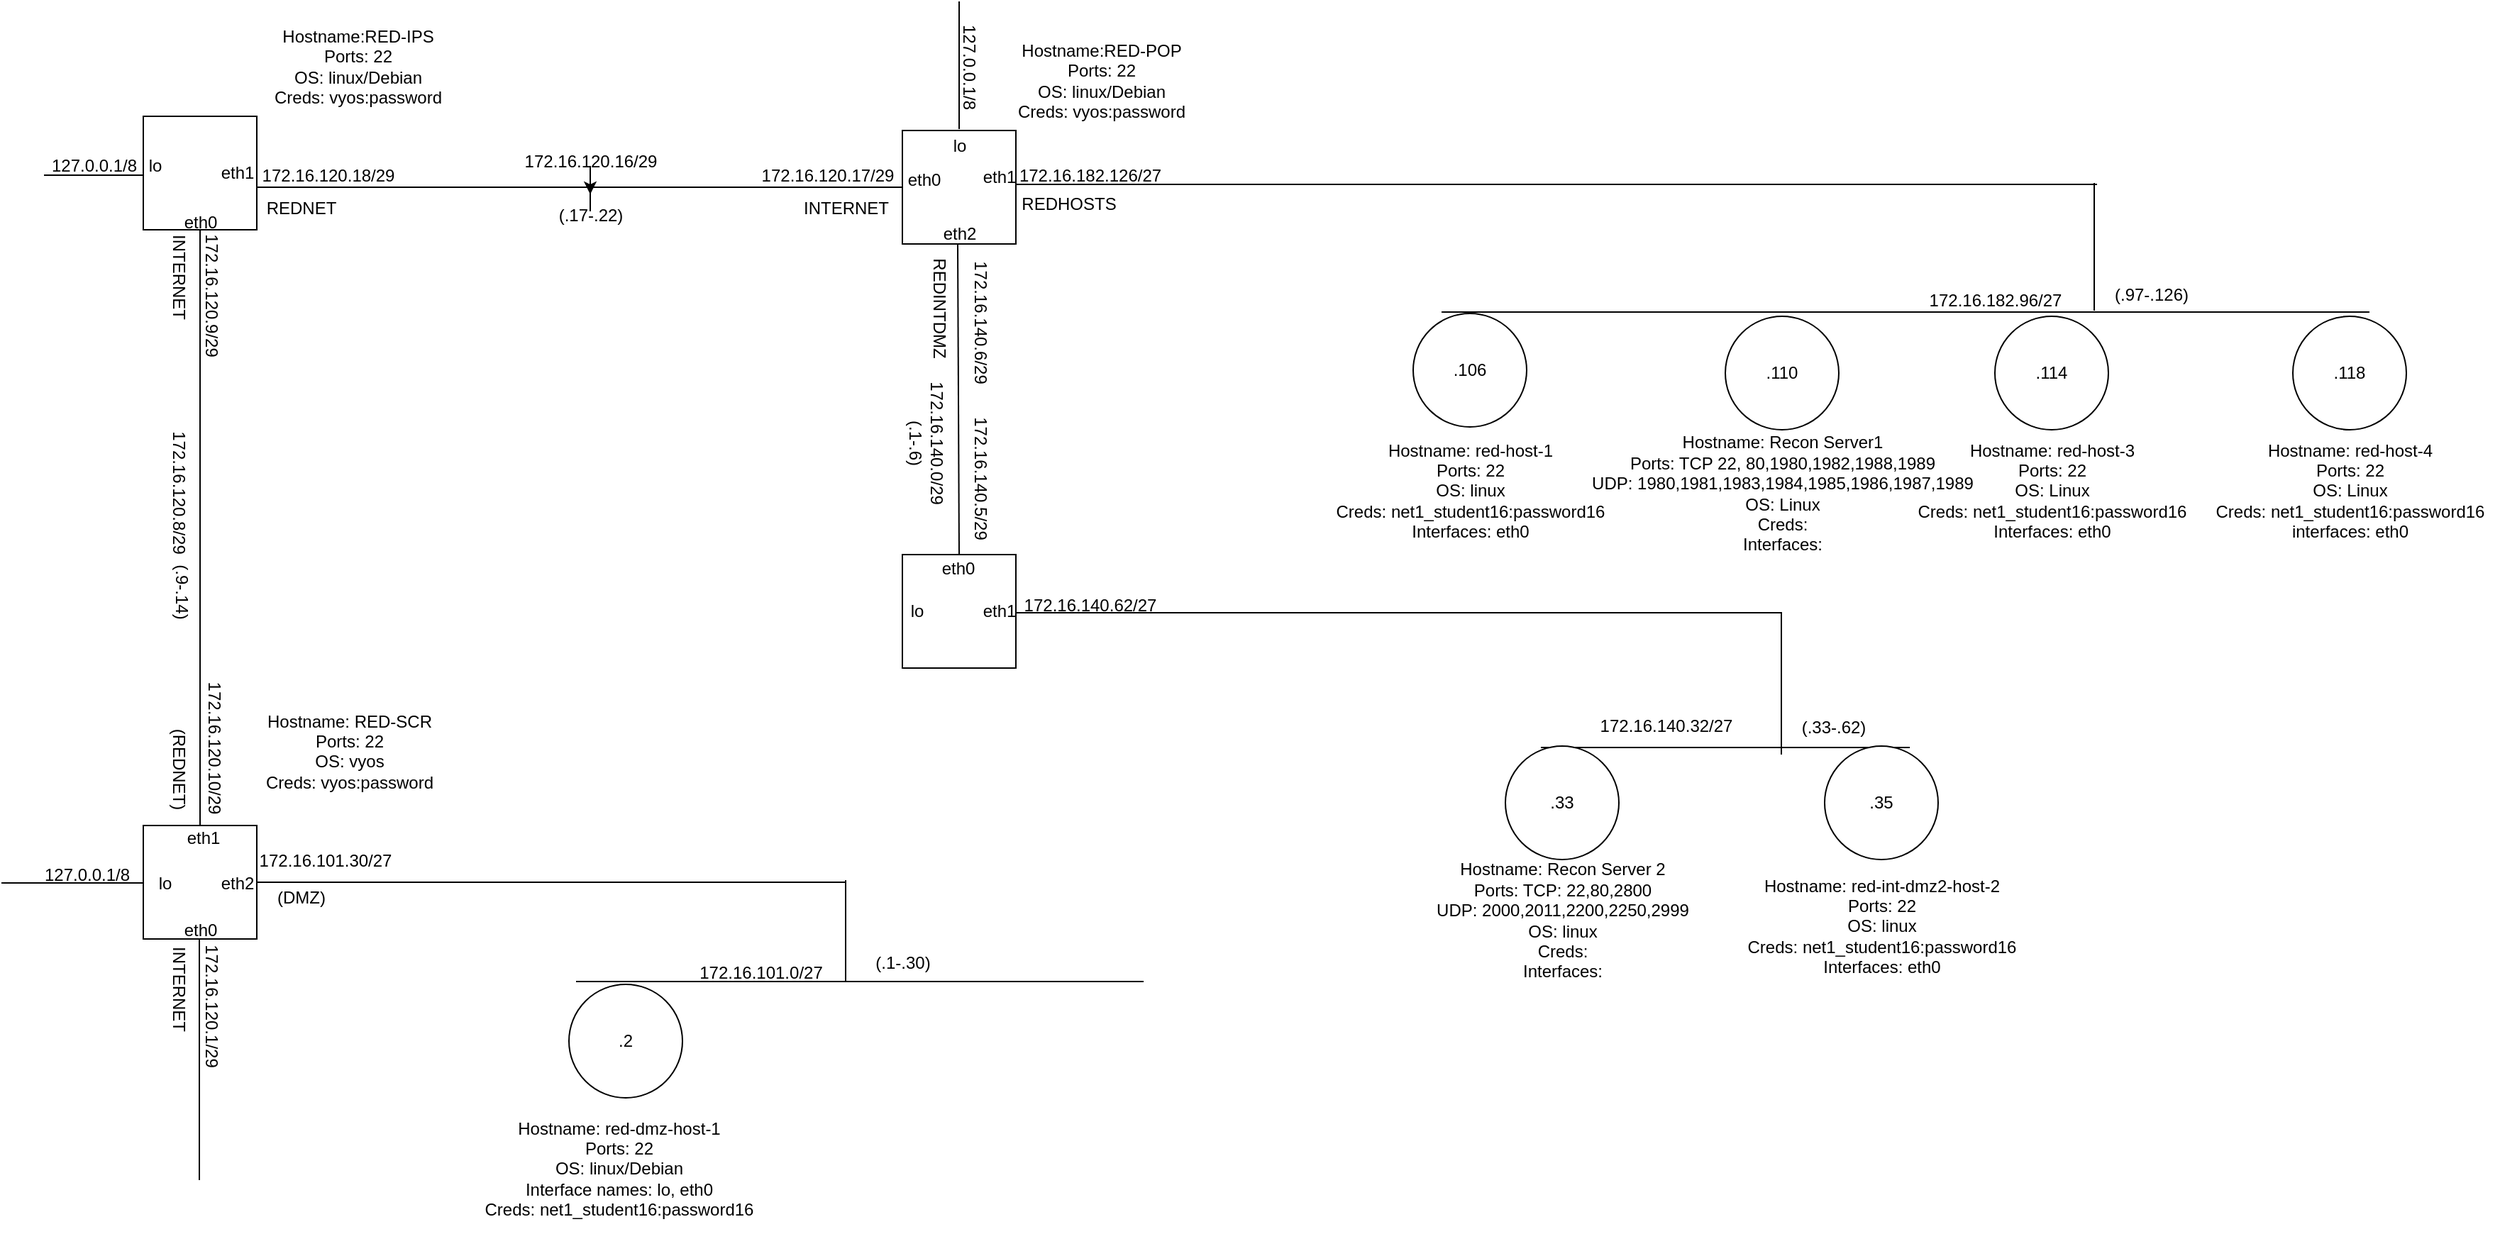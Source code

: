 <mxfile version="25.0.3">
  <diagram name="Page-1" id="EmWJjg_4pRdYNwxKdGju">
    <mxGraphModel dx="1762" dy="1195" grid="1" gridSize="10" guides="1" tooltips="1" connect="1" arrows="1" fold="1" page="0" pageScale="1" pageWidth="850" pageHeight="1100" math="0" shadow="0">
      <root>
        <mxCell id="0" />
        <mxCell id="1" parent="0" />
        <mxCell id="wwc7W0PknIxv3wh95yBr-6" value=".2" style="ellipse;whiteSpace=wrap;html=1;aspect=fixed;" vertex="1" parent="1">
          <mxGeometry x="385" y="562" width="80" height="80" as="geometry" />
        </mxCell>
        <mxCell id="wwc7W0PknIxv3wh95yBr-21" value="&lt;div&gt;Hostname: red-dmz-host-1&lt;br&gt;&lt;/div&gt;&lt;div&gt;Ports: 22&lt;br&gt;&lt;/div&gt;&lt;div&gt;OS: linux/Debian&lt;br&gt;&lt;/div&gt;&lt;div&gt;Interface names: lo, eth0&lt;br&gt;&lt;/div&gt;&lt;div&gt;Creds: net1_student16:password16&lt;br&gt;&lt;/div&gt;" style="text;html=1;align=center;verticalAlign=middle;resizable=0;points=[];autosize=1;strokeColor=none;fillColor=none;" vertex="1" parent="1">
          <mxGeometry x="315" y="647" width="210" height="90" as="geometry" />
        </mxCell>
        <mxCell id="wwc7W0PknIxv3wh95yBr-31" value="" style="whiteSpace=wrap;html=1;aspect=fixed;" vertex="1" parent="1">
          <mxGeometry x="85" y="450" width="80" height="80" as="geometry" />
        </mxCell>
        <mxCell id="wwc7W0PknIxv3wh95yBr-32" value="172.16.120.1/29" style="text;html=1;align=center;verticalAlign=middle;resizable=0;points=[];autosize=1;strokeColor=none;fillColor=none;rotation=90;" vertex="1" parent="1">
          <mxGeometry x="78" y="562" width="110" height="30" as="geometry" />
        </mxCell>
        <mxCell id="wwc7W0PknIxv3wh95yBr-37" value="eth0" style="text;html=1;align=center;verticalAlign=middle;resizable=0;points=[];autosize=1;strokeColor=none;fillColor=none;" vertex="1" parent="1">
          <mxGeometry x="100" y="509" width="50" height="30" as="geometry" />
        </mxCell>
        <mxCell id="wwc7W0PknIxv3wh95yBr-38" value="eth1" style="text;html=1;align=center;verticalAlign=middle;resizable=0;points=[];autosize=1;strokeColor=none;fillColor=none;" vertex="1" parent="1">
          <mxGeometry x="102" y="444" width="50" height="30" as="geometry" />
        </mxCell>
        <mxCell id="wwc7W0PknIxv3wh95yBr-39" value="172.16.120.10/29" style="text;html=1;align=center;verticalAlign=middle;resizable=0;points=[];autosize=1;strokeColor=none;fillColor=none;rotation=90;" vertex="1" parent="1">
          <mxGeometry x="75" y="380" width="120" height="30" as="geometry" />
        </mxCell>
        <mxCell id="wwc7W0PknIxv3wh95yBr-40" value="eth2" style="text;html=1;align=center;verticalAlign=middle;resizable=0;points=[];autosize=1;strokeColor=none;fillColor=none;" vertex="1" parent="1">
          <mxGeometry x="126" y="476" width="50" height="30" as="geometry" />
        </mxCell>
        <mxCell id="wwc7W0PknIxv3wh95yBr-41" value="172.16.101.30/27" style="text;html=1;align=center;verticalAlign=middle;resizable=0;points=[];autosize=1;strokeColor=none;fillColor=none;" vertex="1" parent="1">
          <mxGeometry x="153" y="460" width="120" height="30" as="geometry" />
        </mxCell>
        <mxCell id="wwc7W0PknIxv3wh95yBr-43" value="" style="endArrow=none;html=1;rounded=0;" edge="1" parent="1">
          <mxGeometry width="50" height="50" relative="1" as="geometry">
            <mxPoint x="165" y="490" as="sourcePoint" />
            <mxPoint x="580" y="490" as="targetPoint" />
          </mxGeometry>
        </mxCell>
        <mxCell id="wwc7W0PknIxv3wh95yBr-44" value="" style="endArrow=none;html=1;rounded=0;" edge="1" parent="1">
          <mxGeometry width="50" height="50" relative="1" as="geometry">
            <mxPoint x="125" y="450" as="sourcePoint" />
            <mxPoint x="125" y="30" as="targetPoint" />
          </mxGeometry>
        </mxCell>
        <mxCell id="wwc7W0PknIxv3wh95yBr-46" value="" style="endArrow=none;html=1;rounded=0;" edge="1" parent="1">
          <mxGeometry width="50" height="50" relative="1" as="geometry">
            <mxPoint x="124.5" y="700" as="sourcePoint" />
            <mxPoint x="124.5" y="530" as="targetPoint" />
          </mxGeometry>
        </mxCell>
        <mxCell id="wwc7W0PknIxv3wh95yBr-47" value="" style="endArrow=none;html=1;rounded=0;" edge="1" parent="1">
          <mxGeometry width="50" height="50" relative="1" as="geometry">
            <mxPoint x="-15" y="490.5" as="sourcePoint" />
            <mxPoint x="85" y="490.5" as="targetPoint" />
          </mxGeometry>
        </mxCell>
        <mxCell id="wwc7W0PknIxv3wh95yBr-48" value="lo" style="text;html=1;align=center;verticalAlign=middle;resizable=0;points=[];autosize=1;strokeColor=none;fillColor=none;" vertex="1" parent="1">
          <mxGeometry x="85" y="476" width="30" height="30" as="geometry" />
        </mxCell>
        <mxCell id="wwc7W0PknIxv3wh95yBr-49" value="127.0.0.1/8" style="text;html=1;align=center;verticalAlign=middle;resizable=0;points=[];autosize=1;strokeColor=none;fillColor=none;" vertex="1" parent="1">
          <mxGeometry x="5" y="470" width="80" height="30" as="geometry" />
        </mxCell>
        <mxCell id="wwc7W0PknIxv3wh95yBr-50" value="(DMZ)" style="text;html=1;align=center;verticalAlign=middle;resizable=0;points=[];autosize=1;strokeColor=none;fillColor=none;" vertex="1" parent="1">
          <mxGeometry x="166" y="486" width="60" height="30" as="geometry" />
        </mxCell>
        <mxCell id="wwc7W0PknIxv3wh95yBr-51" value="(REDNET)" style="text;html=1;align=center;verticalAlign=middle;resizable=0;points=[];autosize=1;strokeColor=none;fillColor=none;rotation=90;" vertex="1" parent="1">
          <mxGeometry x="70" y="395" width="80" height="30" as="geometry" />
        </mxCell>
        <mxCell id="wwc7W0PknIxv3wh95yBr-52" value="INTERNET" style="text;html=1;align=center;verticalAlign=middle;resizable=0;points=[];autosize=1;strokeColor=none;fillColor=none;rotation=90;" vertex="1" parent="1">
          <mxGeometry x="70" y="550" width="80" height="30" as="geometry" />
        </mxCell>
        <mxCell id="wwc7W0PknIxv3wh95yBr-53" value="" style="endArrow=none;html=1;rounded=0;" edge="1" parent="1">
          <mxGeometry width="50" height="50" relative="1" as="geometry">
            <mxPoint x="580" y="559.5" as="sourcePoint" />
            <mxPoint x="580" y="488.5" as="targetPoint" />
            <Array as="points">
              <mxPoint x="580" y="529.5" />
            </Array>
          </mxGeometry>
        </mxCell>
        <mxCell id="wwc7W0PknIxv3wh95yBr-54" value="" style="endArrow=none;html=1;rounded=0;" edge="1" parent="1">
          <mxGeometry width="50" height="50" relative="1" as="geometry">
            <mxPoint x="390" y="560" as="sourcePoint" />
            <mxPoint x="790" y="560" as="targetPoint" />
          </mxGeometry>
        </mxCell>
        <mxCell id="wwc7W0PknIxv3wh95yBr-55" value="172.16.101.0/27" style="text;html=1;align=center;verticalAlign=middle;resizable=0;points=[];autosize=1;strokeColor=none;fillColor=none;" vertex="1" parent="1">
          <mxGeometry x="465" y="539" width="110" height="30" as="geometry" />
        </mxCell>
        <mxCell id="wwc7W0PknIxv3wh95yBr-56" value="(.1-.30)" style="text;html=1;align=center;verticalAlign=middle;resizable=0;points=[];autosize=1;strokeColor=none;fillColor=none;" vertex="1" parent="1">
          <mxGeometry x="590" y="532" width="60" height="30" as="geometry" />
        </mxCell>
        <mxCell id="wwc7W0PknIxv3wh95yBr-57" value="&lt;div&gt;Hostname: RED-SCR&lt;/div&gt;&lt;div&gt;Ports: 22&lt;/div&gt;&lt;div&gt;OS: vyos&lt;br&gt;&lt;/div&gt;&lt;div&gt;Creds: vyos:password&lt;br&gt;&lt;/div&gt;&lt;div&gt;&lt;br&gt;&lt;/div&gt;" style="text;html=1;align=center;verticalAlign=middle;resizable=0;points=[];autosize=1;strokeColor=none;fillColor=none;" vertex="1" parent="1">
          <mxGeometry x="160" y="360" width="140" height="90" as="geometry" />
        </mxCell>
        <mxCell id="wwc7W0PknIxv3wh95yBr-60" value="172.16.120.8/29" style="text;html=1;align=center;verticalAlign=middle;resizable=0;points=[];autosize=1;strokeColor=none;fillColor=none;rotation=90;" vertex="1" parent="1">
          <mxGeometry x="55" y="200" width="110" height="30" as="geometry" />
        </mxCell>
        <mxCell id="wwc7W0PknIxv3wh95yBr-61" value="(.9-.14)" style="text;html=1;align=center;verticalAlign=middle;resizable=0;points=[];autosize=1;strokeColor=none;fillColor=none;rotation=90;" vertex="1" parent="1">
          <mxGeometry x="82" y="270" width="60" height="30" as="geometry" />
        </mxCell>
        <mxCell id="wwc7W0PknIxv3wh95yBr-63" value="&lt;div&gt;Hostname:RED-IPS&lt;br&gt;&lt;/div&gt;&lt;div&gt;Ports: 22&lt;br&gt;&lt;/div&gt;&lt;div&gt;OS: linux/Debian&lt;br&gt;&lt;/div&gt;&lt;div&gt;Creds: vyos:password&lt;/div&gt;" style="text;html=1;align=center;verticalAlign=middle;resizable=0;points=[];autosize=1;strokeColor=none;fillColor=none;rotation=0;" vertex="1" parent="1">
          <mxGeometry x="166" y="-120" width="140" height="70" as="geometry" />
        </mxCell>
        <mxCell id="wwc7W0PknIxv3wh95yBr-64" value="" style="whiteSpace=wrap;html=1;aspect=fixed;" vertex="1" parent="1">
          <mxGeometry x="85" y="-50" width="80" height="80" as="geometry" />
        </mxCell>
        <mxCell id="wwc7W0PknIxv3wh95yBr-65" value="172.16.120.9/29" style="text;html=1;align=center;verticalAlign=middle;resizable=0;points=[];autosize=1;strokeColor=none;fillColor=none;rotation=90;" vertex="1" parent="1">
          <mxGeometry x="78" y="61" width="110" height="30" as="geometry" />
        </mxCell>
        <mxCell id="wwc7W0PknIxv3wh95yBr-66" value="eth0" style="text;html=1;align=center;verticalAlign=middle;resizable=0;points=[];autosize=1;strokeColor=none;fillColor=none;" vertex="1" parent="1">
          <mxGeometry x="100" y="10" width="50" height="30" as="geometry" />
        </mxCell>
        <mxCell id="wwc7W0PknIxv3wh95yBr-67" value="eth1" style="text;html=1;align=center;verticalAlign=middle;resizable=0;points=[];autosize=1;strokeColor=none;fillColor=none;" vertex="1" parent="1">
          <mxGeometry x="126" y="-25" width="50" height="30" as="geometry" />
        </mxCell>
        <mxCell id="wwc7W0PknIxv3wh95yBr-68" value="" style="endArrow=none;html=1;rounded=0;" edge="1" parent="1">
          <mxGeometry width="50" height="50" relative="1" as="geometry">
            <mxPoint x="165" as="sourcePoint" />
            <mxPoint x="620" as="targetPoint" />
          </mxGeometry>
        </mxCell>
        <mxCell id="wwc7W0PknIxv3wh95yBr-69" value="172.16.120.18/29" style="text;html=1;align=center;verticalAlign=middle;resizable=0;points=[];autosize=1;strokeColor=none;fillColor=none;" vertex="1" parent="1">
          <mxGeometry x="155" y="-23" width="120" height="30" as="geometry" />
        </mxCell>
        <mxCell id="wwc7W0PknIxv3wh95yBr-70" value="INTERNET" style="text;html=1;align=center;verticalAlign=middle;resizable=0;points=[];autosize=1;strokeColor=none;fillColor=none;rotation=90;" vertex="1" parent="1">
          <mxGeometry x="70" y="48" width="80" height="30" as="geometry" />
        </mxCell>
        <mxCell id="wwc7W0PknIxv3wh95yBr-71" value="REDNET" style="text;html=1;align=center;verticalAlign=middle;resizable=0;points=[];autosize=1;strokeColor=none;fillColor=none;" vertex="1" parent="1">
          <mxGeometry x="161" width="70" height="30" as="geometry" />
        </mxCell>
        <mxCell id="wwc7W0PknIxv3wh95yBr-72" value="lo" style="text;html=1;align=center;verticalAlign=middle;resizable=0;points=[];autosize=1;strokeColor=none;fillColor=none;" vertex="1" parent="1">
          <mxGeometry x="78" y="-30" width="30" height="30" as="geometry" />
        </mxCell>
        <mxCell id="wwc7W0PknIxv3wh95yBr-73" value="" style="endArrow=none;html=1;rounded=0;" edge="1" parent="1">
          <mxGeometry width="50" height="50" relative="1" as="geometry">
            <mxPoint x="15" y="-8.5" as="sourcePoint" />
            <mxPoint x="85" y="-8.5" as="targetPoint" />
          </mxGeometry>
        </mxCell>
        <mxCell id="wwc7W0PknIxv3wh95yBr-74" value="127.0.0.1/8" style="text;html=1;align=center;verticalAlign=middle;resizable=0;points=[];autosize=1;strokeColor=none;fillColor=none;" vertex="1" parent="1">
          <mxGeometry x="10" y="-30" width="80" height="30" as="geometry" />
        </mxCell>
        <mxCell id="wwc7W0PknIxv3wh95yBr-75" value="172.16.120.17/29" style="text;html=1;align=center;verticalAlign=middle;resizable=0;points=[];autosize=1;strokeColor=none;fillColor=none;" vertex="1" parent="1">
          <mxGeometry x="507" y="-23" width="120" height="30" as="geometry" />
        </mxCell>
        <mxCell id="wwc7W0PknIxv3wh95yBr-77" value="" style="whiteSpace=wrap;html=1;aspect=fixed;" vertex="1" parent="1">
          <mxGeometry x="620" y="-40" width="80" height="80" as="geometry" />
        </mxCell>
        <mxCell id="wwc7W0PknIxv3wh95yBr-78" value="&lt;div&gt;Hostname:RED-POP&lt;br&gt;&lt;/div&gt;&lt;div&gt;Ports: 22&lt;br&gt;&lt;/div&gt;&lt;div&gt;OS: linux/Debian&lt;br&gt;&lt;/div&gt;&lt;div&gt;Creds: vyos:password&lt;/div&gt;" style="text;html=1;align=center;verticalAlign=middle;resizable=0;points=[];autosize=1;strokeColor=none;fillColor=none;rotation=0;" vertex="1" parent="1">
          <mxGeometry x="690" y="-110" width="140" height="70" as="geometry" />
        </mxCell>
        <mxCell id="wwc7W0PknIxv3wh95yBr-79" value="eth0" style="text;html=1;align=center;verticalAlign=middle;resizable=0;points=[];autosize=1;strokeColor=none;fillColor=none;" vertex="1" parent="1">
          <mxGeometry x="610" y="-20" width="50" height="30" as="geometry" />
        </mxCell>
        <mxCell id="wwc7W0PknIxv3wh95yBr-80" value="INTERNET" style="text;html=1;align=center;verticalAlign=middle;resizable=0;points=[];autosize=1;strokeColor=none;fillColor=none;" vertex="1" parent="1">
          <mxGeometry x="540" width="80" height="30" as="geometry" />
        </mxCell>
        <mxCell id="wwc7W0PknIxv3wh95yBr-81" value="eth1" style="text;html=1;align=center;verticalAlign=middle;resizable=0;points=[];autosize=1;strokeColor=none;fillColor=none;" vertex="1" parent="1">
          <mxGeometry x="663" y="-22" width="50" height="30" as="geometry" />
        </mxCell>
        <mxCell id="wwc7W0PknIxv3wh95yBr-82" value="eth2" style="text;html=1;align=center;verticalAlign=middle;resizable=0;points=[];autosize=1;strokeColor=none;fillColor=none;" vertex="1" parent="1">
          <mxGeometry x="635" y="18" width="50" height="30" as="geometry" />
        </mxCell>
        <mxCell id="wwc7W0PknIxv3wh95yBr-83" value="lo" style="text;html=1;align=center;verticalAlign=middle;resizable=0;points=[];autosize=1;strokeColor=none;fillColor=none;" vertex="1" parent="1">
          <mxGeometry x="645" y="-44" width="30" height="30" as="geometry" />
        </mxCell>
        <mxCell id="wwc7W0PknIxv3wh95yBr-84" value="" style="endArrow=none;html=1;rounded=0;exitX=0.5;exitY=0;exitDx=0;exitDy=0;" edge="1" parent="1" source="wwc7W0PknIxv3wh95yBr-111">
          <mxGeometry width="50" height="50" relative="1" as="geometry">
            <mxPoint x="660" y="200" as="sourcePoint" />
            <mxPoint x="659" y="40" as="targetPoint" />
          </mxGeometry>
        </mxCell>
        <mxCell id="wwc7W0PknIxv3wh95yBr-85" value="" style="endArrow=none;html=1;rounded=0;" edge="1" parent="1">
          <mxGeometry width="50" height="50" relative="1" as="geometry">
            <mxPoint x="660" y="-41" as="sourcePoint" />
            <mxPoint x="660" y="-131" as="targetPoint" />
          </mxGeometry>
        </mxCell>
        <mxCell id="wwc7W0PknIxv3wh95yBr-87" value="127.0.0.1/8" style="text;html=1;align=center;verticalAlign=middle;resizable=0;points=[];autosize=1;strokeColor=none;fillColor=none;rotation=90;" vertex="1" parent="1">
          <mxGeometry x="627" y="-100" width="80" height="30" as="geometry" />
        </mxCell>
        <mxCell id="wwc7W0PknIxv3wh95yBr-88" value="" style="endArrow=none;html=1;rounded=0;" edge="1" parent="1">
          <mxGeometry width="50" height="50" relative="1" as="geometry">
            <mxPoint x="700" y="-2" as="sourcePoint" />
            <mxPoint x="1462" y="-2" as="targetPoint" />
          </mxGeometry>
        </mxCell>
        <mxCell id="wwc7W0PknIxv3wh95yBr-89" value="172.16.182.126/27" style="text;html=1;align=center;verticalAlign=middle;resizable=0;points=[];autosize=1;strokeColor=none;fillColor=none;" vertex="1" parent="1">
          <mxGeometry x="692" y="-23" width="120" height="30" as="geometry" />
        </mxCell>
        <mxCell id="wwc7W0PknIxv3wh95yBr-90" value="172.16.140.6/29" style="text;html=1;align=center;verticalAlign=middle;resizable=0;points=[];autosize=1;strokeColor=none;fillColor=none;rotation=90;" vertex="1" parent="1">
          <mxGeometry x="620" y="80" width="110" height="30" as="geometry" />
        </mxCell>
        <mxCell id="wwc7W0PknIxv3wh95yBr-91" value="REDHOSTS" style="text;html=1;align=center;verticalAlign=middle;resizable=0;points=[];autosize=1;strokeColor=none;fillColor=none;" vertex="1" parent="1">
          <mxGeometry x="692" y="-3" width="90" height="30" as="geometry" />
        </mxCell>
        <mxCell id="wwc7W0PknIxv3wh95yBr-92" value="REDINTDMZ" style="text;html=1;align=center;verticalAlign=middle;resizable=0;points=[];autosize=1;strokeColor=none;fillColor=none;rotation=90;" vertex="1" parent="1">
          <mxGeometry x="601" y="70" width="90" height="30" as="geometry" />
        </mxCell>
        <mxCell id="wwc7W0PknIxv3wh95yBr-93" value="172.16.182.96/27" style="text;html=1;align=center;verticalAlign=middle;resizable=0;points=[];autosize=1;strokeColor=none;fillColor=none;" vertex="1" parent="1">
          <mxGeometry x="1330" y="65" width="120" height="30" as="geometry" />
        </mxCell>
        <mxCell id="wwc7W0PknIxv3wh95yBr-94" value="" style="endArrow=none;html=1;rounded=0;" edge="1" parent="1">
          <mxGeometry width="50" height="50" relative="1" as="geometry">
            <mxPoint x="1460" y="87" as="sourcePoint" />
            <mxPoint x="1460" y="-3" as="targetPoint" />
          </mxGeometry>
        </mxCell>
        <mxCell id="wwc7W0PknIxv3wh95yBr-95" value="" style="endArrow=none;html=1;rounded=0;" edge="1" parent="1">
          <mxGeometry width="50" height="50" relative="1" as="geometry">
            <mxPoint x="1000" y="88" as="sourcePoint" />
            <mxPoint x="1654" y="88" as="targetPoint" />
          </mxGeometry>
        </mxCell>
        <mxCell id="wwc7W0PknIxv3wh95yBr-96" value="(.97-.126)" style="text;html=1;align=center;verticalAlign=middle;resizable=0;points=[];autosize=1;strokeColor=none;fillColor=none;" vertex="1" parent="1">
          <mxGeometry x="1460" y="61" width="80" height="30" as="geometry" />
        </mxCell>
        <mxCell id="wwc7W0PknIxv3wh95yBr-99" value="" style="edgeStyle=orthogonalEdgeStyle;rounded=0;orthogonalLoop=1;jettySize=auto;html=1;" edge="1" parent="1" source="wwc7W0PknIxv3wh95yBr-97" target="wwc7W0PknIxv3wh95yBr-98">
          <mxGeometry relative="1" as="geometry" />
        </mxCell>
        <mxCell id="wwc7W0PknIxv3wh95yBr-97" value="172.16.120.16/29" style="text;html=1;align=center;verticalAlign=middle;resizable=0;points=[];autosize=1;strokeColor=none;fillColor=none;" vertex="1" parent="1">
          <mxGeometry x="340" y="-33" width="120" height="30" as="geometry" />
        </mxCell>
        <mxCell id="wwc7W0PknIxv3wh95yBr-98" value="(.17-.22)" style="text;html=1;align=center;verticalAlign=middle;resizable=0;points=[];autosize=1;strokeColor=none;fillColor=none;" vertex="1" parent="1">
          <mxGeometry x="365" y="5" width="70" height="30" as="geometry" />
        </mxCell>
        <mxCell id="wwc7W0PknIxv3wh95yBr-100" value=".106" style="ellipse;whiteSpace=wrap;html=1;aspect=fixed;" vertex="1" parent="1">
          <mxGeometry x="980" y="89" width="80" height="80" as="geometry" />
        </mxCell>
        <mxCell id="wwc7W0PknIxv3wh95yBr-101" value=".110" style="ellipse;whiteSpace=wrap;html=1;aspect=fixed;" vertex="1" parent="1">
          <mxGeometry x="1200" y="91" width="80" height="80" as="geometry" />
        </mxCell>
        <mxCell id="wwc7W0PknIxv3wh95yBr-102" value=".114" style="ellipse;whiteSpace=wrap;html=1;aspect=fixed;" vertex="1" parent="1">
          <mxGeometry x="1390" y="91" width="80" height="80" as="geometry" />
        </mxCell>
        <mxCell id="wwc7W0PknIxv3wh95yBr-103" value=".118" style="ellipse;whiteSpace=wrap;html=1;aspect=fixed;" vertex="1" parent="1">
          <mxGeometry x="1600" y="91" width="80" height="80" as="geometry" />
        </mxCell>
        <mxCell id="wwc7W0PknIxv3wh95yBr-104" value="&lt;div&gt;Hostname: red-host-1&lt;br&gt;&lt;/div&gt;&lt;div&gt;Ports: 22&lt;br&gt;&lt;/div&gt;&lt;div&gt;OS: linux&lt;br&gt;&lt;/div&gt;&lt;div&gt;Creds: net1_student16:password16&lt;/div&gt;&lt;div&gt;Interfaces: eth0&lt;br&gt;&lt;/div&gt;" style="text;html=1;align=center;verticalAlign=middle;resizable=0;points=[];autosize=1;strokeColor=none;fillColor=none;rotation=0;" vertex="1" parent="1">
          <mxGeometry x="915" y="169" width="210" height="90" as="geometry" />
        </mxCell>
        <mxCell id="wwc7W0PknIxv3wh95yBr-108" value="&lt;div&gt;Hostname: Recon Server1&lt;br&gt;&lt;/div&gt;&lt;div&gt;Ports: TCP 22, 80,1980,1982,1988,1989&lt;/div&gt;&lt;div&gt;UDP: 1980,1981,1983,1984,1985,1986,1987,1989&lt;br&gt;&lt;/div&gt;&lt;div&gt;OS: Linux&lt;br&gt;&lt;/div&gt;&lt;div&gt;Creds:&lt;br&gt;&lt;/div&gt;&lt;div&gt;Interfaces: &lt;br&gt;&lt;/div&gt;" style="text;html=1;align=center;verticalAlign=middle;resizable=0;points=[];autosize=1;strokeColor=none;fillColor=none;rotation=0;" vertex="1" parent="1">
          <mxGeometry x="1095" y="166" width="290" height="100" as="geometry" />
        </mxCell>
        <mxCell id="wwc7W0PknIxv3wh95yBr-109" value="&lt;div&gt;Hostname: red-host-3&lt;br&gt;&lt;/div&gt;&lt;div&gt;Ports: 22 &lt;br&gt;&lt;/div&gt;&lt;div&gt;OS: Linux&lt;br&gt;&lt;/div&gt;&lt;div&gt;Creds: net1_student16:password16&lt;/div&gt;&lt;div&gt;Interfaces: eth0&lt;br&gt;&lt;/div&gt;" style="text;html=1;align=center;verticalAlign=middle;resizable=0;points=[];autosize=1;strokeColor=none;fillColor=none;rotation=0;" vertex="1" parent="1">
          <mxGeometry x="1325" y="169" width="210" height="90" as="geometry" />
        </mxCell>
        <mxCell id="wwc7W0PknIxv3wh95yBr-110" value="&lt;div&gt;Hostname: red-host-4&lt;br&gt;&lt;/div&gt;&lt;div&gt;Ports: 22&lt;br&gt;&lt;/div&gt;&lt;div&gt;OS: Linux&lt;br&gt;&lt;/div&gt;&lt;div&gt;Creds:&amp;nbsp;net1_student16:password16 &lt;/div&gt;&lt;div&gt;interfaces: eth0&lt;br&gt;&lt;/div&gt;" style="text;html=1;align=center;verticalAlign=middle;resizable=0;points=[];autosize=1;strokeColor=none;fillColor=none;rotation=0;" vertex="1" parent="1">
          <mxGeometry x="1535" y="169" width="210" height="90" as="geometry" />
        </mxCell>
        <mxCell id="wwc7W0PknIxv3wh95yBr-111" value="" style="whiteSpace=wrap;html=1;aspect=fixed;" vertex="1" parent="1">
          <mxGeometry x="620" y="259" width="80" height="80" as="geometry" />
        </mxCell>
        <mxCell id="wwc7W0PknIxv3wh95yBr-112" value="172.16.140.5/29" style="text;html=1;align=center;verticalAlign=middle;resizable=0;points=[];autosize=1;strokeColor=none;fillColor=none;rotation=90;" vertex="1" parent="1">
          <mxGeometry x="620" y="190" width="110" height="30" as="geometry" />
        </mxCell>
        <mxCell id="wwc7W0PknIxv3wh95yBr-113" value="&lt;div&gt;172.16.140.0/29&lt;/div&gt;&lt;div&gt;(.1-.6)&lt;br&gt;&lt;/div&gt;" style="text;html=1;align=center;verticalAlign=middle;resizable=0;points=[];autosize=1;strokeColor=none;fillColor=none;rotation=90;" vertex="1" parent="1">
          <mxGeometry x="582" y="160" width="110" height="40" as="geometry" />
        </mxCell>
        <mxCell id="wwc7W0PknIxv3wh95yBr-114" value="eth0" style="text;html=1;align=center;verticalAlign=middle;resizable=0;points=[];autosize=1;strokeColor=none;fillColor=none;" vertex="1" parent="1">
          <mxGeometry x="634" y="254" width="50" height="30" as="geometry" />
        </mxCell>
        <mxCell id="wwc7W0PknIxv3wh95yBr-115" value="eth1" style="text;html=1;align=center;verticalAlign=middle;resizable=0;points=[];autosize=1;strokeColor=none;fillColor=none;" vertex="1" parent="1">
          <mxGeometry x="663" y="284" width="50" height="30" as="geometry" />
        </mxCell>
        <mxCell id="wwc7W0PknIxv3wh95yBr-116" value="lo" style="text;html=1;align=center;verticalAlign=middle;resizable=0;points=[];autosize=1;strokeColor=none;fillColor=none;" vertex="1" parent="1">
          <mxGeometry x="615" y="284" width="30" height="30" as="geometry" />
        </mxCell>
        <mxCell id="wwc7W0PknIxv3wh95yBr-117" value="" style="endArrow=none;html=1;rounded=0;" edge="1" parent="1">
          <mxGeometry width="50" height="50" relative="1" as="geometry">
            <mxPoint x="700" y="300" as="sourcePoint" />
            <mxPoint x="1240" y="300" as="targetPoint" />
          </mxGeometry>
        </mxCell>
        <mxCell id="wwc7W0PknIxv3wh95yBr-118" value="172.16.140.62/27" style="text;html=1;align=center;verticalAlign=middle;resizable=0;points=[];autosize=1;strokeColor=none;fillColor=none;" vertex="1" parent="1">
          <mxGeometry x="692" y="280" width="120" height="30" as="geometry" />
        </mxCell>
        <mxCell id="wwc7W0PknIxv3wh95yBr-120" value="" style="endArrow=none;html=1;rounded=0;" edge="1" parent="1">
          <mxGeometry width="50" height="50" relative="1" as="geometry">
            <mxPoint x="1239.5" y="400" as="sourcePoint" />
            <mxPoint x="1239.5" y="300" as="targetPoint" />
          </mxGeometry>
        </mxCell>
        <mxCell id="wwc7W0PknIxv3wh95yBr-121" value="" style="endArrow=none;html=1;rounded=0;" edge="1" parent="1">
          <mxGeometry width="50" height="50" relative="1" as="geometry">
            <mxPoint x="1070" y="395" as="sourcePoint" />
            <mxPoint x="1330" y="395" as="targetPoint" />
          </mxGeometry>
        </mxCell>
        <mxCell id="wwc7W0PknIxv3wh95yBr-122" value="172.16.140.32/27" style="text;html=1;align=center;verticalAlign=middle;resizable=0;points=[];autosize=1;strokeColor=none;fillColor=none;" vertex="1" parent="1">
          <mxGeometry x="1098" y="365" width="120" height="30" as="geometry" />
        </mxCell>
        <mxCell id="wwc7W0PknIxv3wh95yBr-123" value="(.33-.62)" style="text;html=1;align=center;verticalAlign=middle;resizable=0;points=[];autosize=1;strokeColor=none;fillColor=none;" vertex="1" parent="1">
          <mxGeometry x="1241" y="366" width="70" height="30" as="geometry" />
        </mxCell>
        <mxCell id="wwc7W0PknIxv3wh95yBr-124" value=".33" style="ellipse;whiteSpace=wrap;html=1;aspect=fixed;" vertex="1" parent="1">
          <mxGeometry x="1045" y="394" width="80" height="80" as="geometry" />
        </mxCell>
        <mxCell id="wwc7W0PknIxv3wh95yBr-125" value=".35" style="ellipse;whiteSpace=wrap;html=1;aspect=fixed;" vertex="1" parent="1">
          <mxGeometry x="1270" y="394" width="80" height="80" as="geometry" />
        </mxCell>
        <mxCell id="wwc7W0PknIxv3wh95yBr-126" value="&lt;div&gt;Hostname: Recon Server 2&lt;br&gt;&lt;/div&gt;&lt;div&gt;Ports: TCP: 22,80,2800&lt;/div&gt;&lt;div&gt;UDP: 2000,2011,2200,2250,2999&lt;br&gt;&lt;/div&gt;&lt;div&gt;OS: linux&lt;br&gt;&lt;/div&gt;&lt;div&gt;Creds:&lt;br&gt;&lt;/div&gt;&lt;div&gt;Interfaces:&lt;br&gt;&lt;/div&gt;" style="text;html=1;align=center;verticalAlign=middle;resizable=0;points=[];autosize=1;strokeColor=none;fillColor=none;rotation=0;" vertex="1" parent="1">
          <mxGeometry x="985" y="467" width="200" height="100" as="geometry" />
        </mxCell>
        <mxCell id="wwc7W0PknIxv3wh95yBr-127" value="&lt;div&gt;Hostname: red-int-dmz2-host-2&lt;/div&gt;&lt;div&gt;Ports: 22&lt;br&gt;&lt;/div&gt;&lt;div&gt;OS: linux&lt;br&gt;&lt;/div&gt;&lt;div&gt;Creds: net1_student16:password16&lt;/div&gt;&lt;div&gt;Interfaces: eth0&lt;br&gt;&lt;/div&gt;" style="text;html=1;align=center;verticalAlign=middle;resizable=0;points=[];autosize=1;strokeColor=none;fillColor=none;rotation=0;" vertex="1" parent="1">
          <mxGeometry x="1205" y="476" width="210" height="90" as="geometry" />
        </mxCell>
      </root>
    </mxGraphModel>
  </diagram>
</mxfile>
